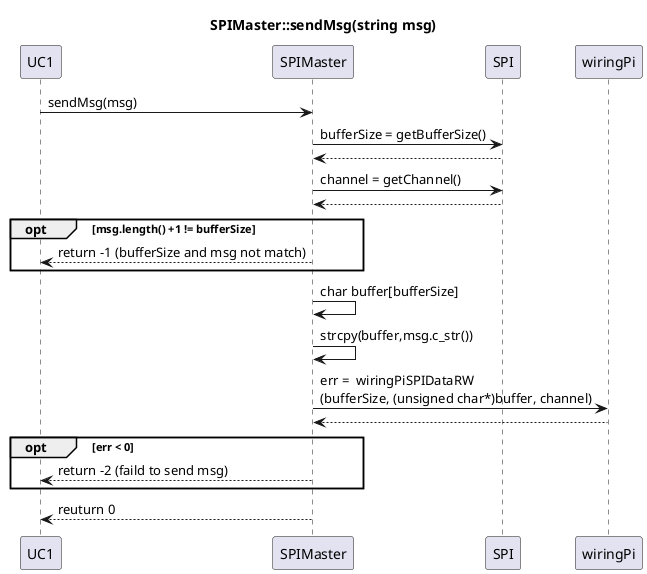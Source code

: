 @startuml
title SPIMaster::sendMsg(string msg)
participant UC1
participant SPIMaster
participant SPI
participant wiringPi


UC1 -> SPIMaster : sendMsg(msg)
SPIMaster -> SPI : bufferSize = getBufferSize()
SPIMaster <-- SPI
SPIMaster -> SPI : channel = getChannel()
SPIMaster <-- SPI
opt msg.length() +1 != bufferSize
    UC1 <-- SPIMaster : return -1 (bufferSize and msg not match)
end
SPIMaster -> SPIMaster : char buffer[bufferSize]
SPIMaster -> SPIMaster : strcpy(buffer,msg.c_str())
SPIMaster -> wiringPi : err =  wiringPiSPIDataRW\n(bufferSize, (unsigned char*)buffer, channel)
SPIMaster <-- wiringPi 
opt err < 0
    UC1 <-- SPIMaster : return -2 (faild to send msg)
end
UC1 <-- SPIMaster : reuturn 0
@enduml
